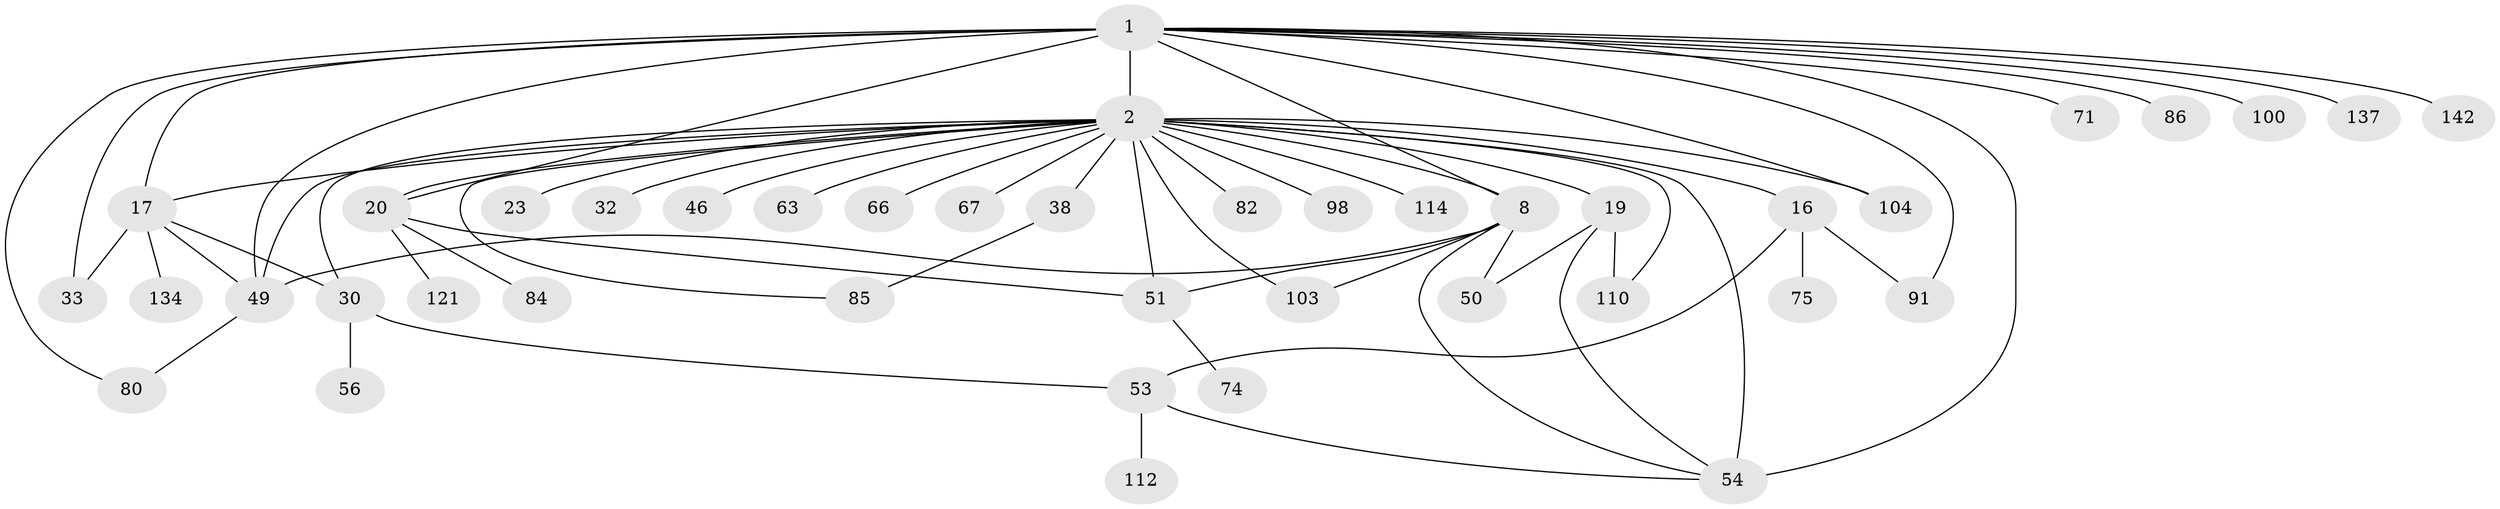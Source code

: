// original degree distribution, {5: 0.056338028169014086, 8: 0.014084507042253521, 9: 0.014084507042253521, 6: 0.028169014084507043, 4: 0.1056338028169014, 3: 0.19014084507042253, 2: 0.31690140845070425, 1: 0.2746478873239437}
// Generated by graph-tools (version 1.1) at 2025/16/03/04/25 18:16:59]
// undirected, 42 vertices, 63 edges
graph export_dot {
graph [start="1"]
  node [color=gray90,style=filled];
  1 [super="+55+3+12+13"];
  2 [super="+48+4+24+62+6"];
  8 [super="+15+22+39"];
  16 [super="+45"];
  17 [super="+140+43"];
  19 [super="+26"];
  20 [super="+59+44+21"];
  23 [super="+57"];
  30 [super="+36"];
  32;
  33 [super="+40"];
  38 [super="+89"];
  46 [super="+106"];
  49 [super="+105+52+123+102"];
  50;
  51 [super="+70+68+107"];
  53 [super="+111+92+65"];
  54 [super="+101+60"];
  56;
  63;
  66;
  67;
  71;
  74;
  75;
  80 [super="+113"];
  82 [super="+88"];
  84;
  85 [super="+130"];
  86 [super="+120"];
  91 [super="+118+94"];
  98;
  100 [super="+139+136"];
  103;
  104;
  110 [super="+122"];
  112 [super="+133"];
  114;
  121;
  134;
  137;
  142;
  1 -- 2 [weight=7];
  1 -- 20 [weight=3];
  1 -- 33;
  1 -- 137;
  1 -- 104;
  1 -- 142;
  1 -- 80;
  1 -- 17;
  1 -- 100;
  1 -- 86;
  1 -- 8;
  1 -- 91;
  1 -- 49;
  1 -- 54;
  1 -- 71;
  2 -- 8 [weight=2];
  2 -- 20 [weight=2];
  2 -- 17 [weight=2];
  2 -- 98 [weight=2];
  2 -- 66;
  2 -- 16;
  2 -- 82;
  2 -- 19;
  2 -- 85;
  2 -- 23;
  2 -- 32;
  2 -- 38;
  2 -- 46;
  2 -- 49 [weight=3];
  2 -- 51;
  2 -- 63;
  2 -- 104;
  2 -- 54 [weight=3];
  2 -- 67;
  2 -- 103;
  2 -- 110;
  2 -- 114;
  2 -- 30;
  8 -- 103;
  8 -- 49 [weight=2];
  8 -- 50;
  8 -- 54;
  8 -- 51;
  16 -- 75;
  16 -- 91;
  16 -- 53;
  17 -- 33;
  17 -- 134;
  17 -- 30;
  17 -- 49;
  19 -- 54;
  19 -- 50;
  19 -- 110;
  20 -- 121;
  20 -- 51;
  20 -- 84;
  30 -- 56;
  30 -- 53;
  38 -- 85;
  49 -- 80;
  51 -- 74;
  53 -- 112;
  53 -- 54;
}
